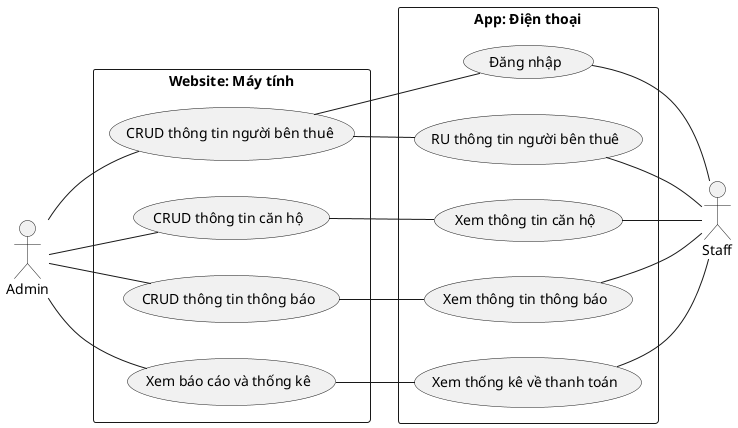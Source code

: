 @startuml
left to right direction

actor Admin as C
actor Staff as S
rectangle "Website: Máy tính" {
  usecase (CRUD thông tin người bên thuê) as UC1
  usecase (CRUD thông tin căn hộ) as UC2
  usecase (CRUD thông tin thông báo) as UC3
  usecase (Xem báo cáo và thống kê) as UC4
}

rectangle "App: Điện thoại" {
  usecase "Đăng nhập" as UC5
  usecase "RU thông tin người bên thuê" as UC6
  usecase "Xem thông tin căn hộ" as UC7
  usecase "Xem thông tin thông báo" as UC8
  usecase "Xem thống kê về thanh toán" as UC9
  
}

C -- UC1
C -- UC2
C -- UC3
C -- UC4
UC5 -- S
UC6 -- S
UC7 -- S
UC8 -- S
UC9 -- S
UC1 -- UC5
UC1 -- UC6
UC2 -- UC7
UC3 -- UC8
UC4 -- UC9


@enduml

